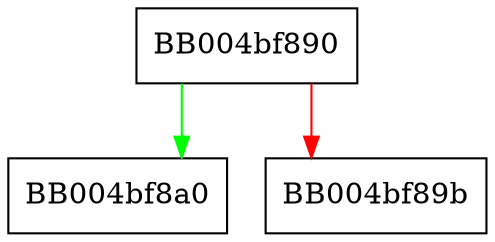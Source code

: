 digraph ossl_quic_stream_map_notify_app_read_reset_recv_part {
  node [shape="box"];
  graph [splines=ortho];
  BB004bf890 -> BB004bf8a0 [color="green"];
  BB004bf890 -> BB004bf89b [color="red"];
}
